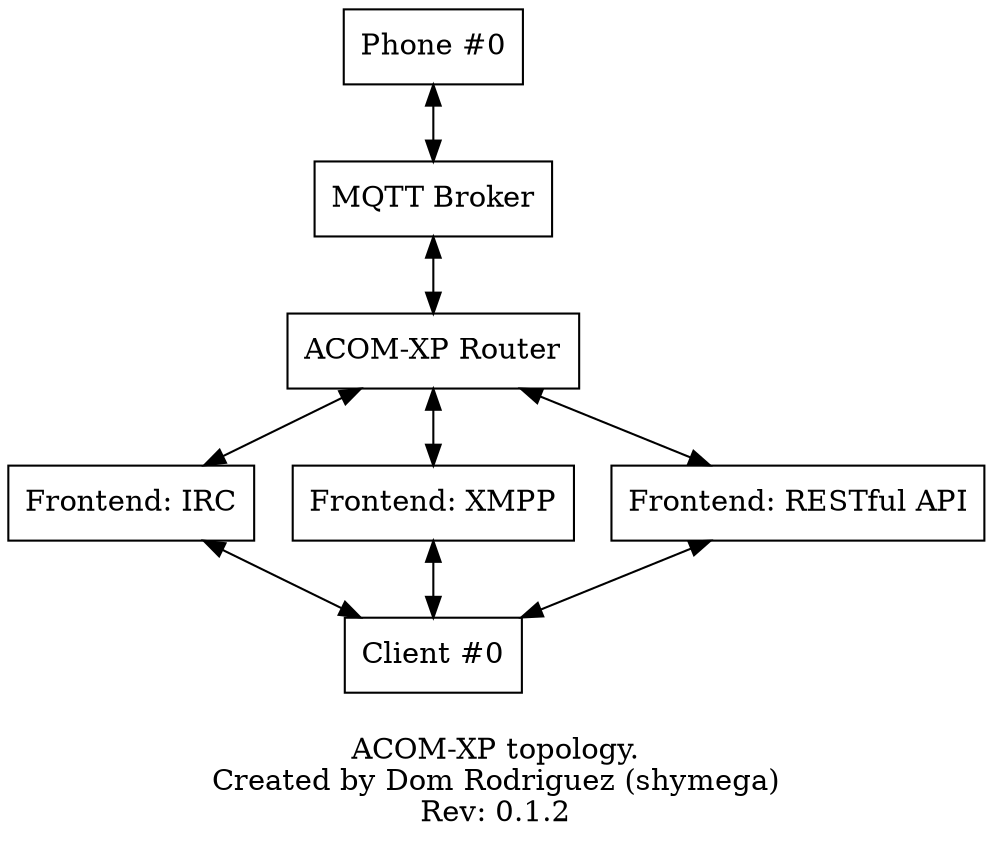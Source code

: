 digraph Router {
    phone0 [shape=record,label="Phone #0"];

    broker [shape=record,label="MQTT Broker"];
    router [shape=record,label="ACOM-XP Router"];

    frt_irc [shape=record,label="Frontend: IRC"];
    frt_xmpp [shape=record,label="Frontend: XMPP"];
    frt_rest [shape=record,label="Frontend: RESTful API"];

    phone0 -> broker -> router [dir="both"];

    router -> frt_irc [dir="both"];
    router -> frt_xmpp [dir="both"];
    router -> frt_rest [dir="both"];

    client0 [shape=record,label="Client #0"];

    frt_irc -> client0 [dir="both"];
    frt_xmpp -> client0 [dir="both"];
    frt_rest -> client0 [dir="both"]

    label = "\nACOM-XP topology.\nCreated by Dom Rodriguez (shymega)\nRev: 0.1.2"
}
